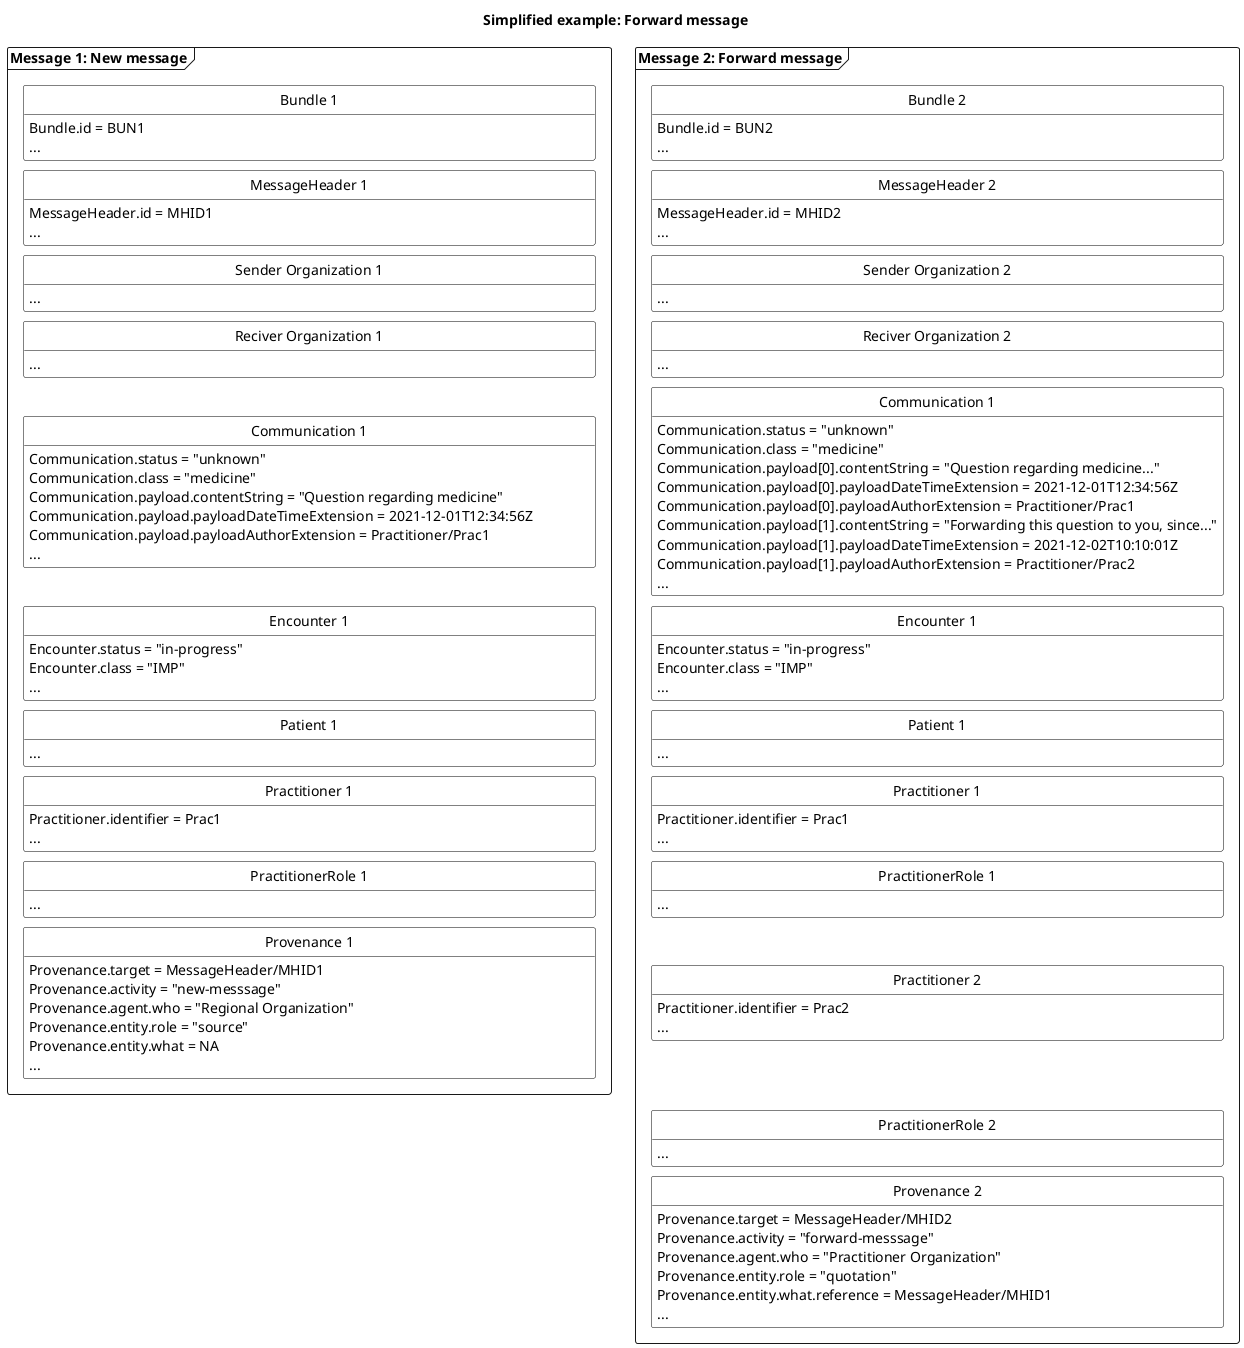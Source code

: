 @startuml CCForwardMessage

'layout
skinparam class {
    BackgroundColor White
    BorderColor Black
    ArrowColor Black
  }
hide circle
hide empty members
skinparam SameClassWidth true
skinparam Ranksep 10


'title
title Simplified example: Forward message

'Message 1: New message
package "Message 1: New message" as new <<Frame>>{
    class "Bundle 1" as newB {
        Bundle.id = BUN1
        ...
    }
    class "MessageHeader 1" as newMH{
        MessageHeader.id = MHID1
        ...
    }
    class "Sender Organization 1" as newSOrg{
        ...
    }
    class "Reciver Organization 1" as newROrg{
        ...
    }
    class "Communication 1" as newCom{
        Communication.status = "unknown"
        Communication.class = "medicine"
        Communication.payload.contentString = "Question regarding medicine"
        Communication.payload.payloadDateTimeExtension = 2021-12-01T12:34:56Z
        Communication.payload.payloadAuthorExtension = Practitioner/Prac1
        ...
    }
    class "Encounter 1" as newENC{
        Encounter.status = "in-progress"
        Encounter.class = "IMP"
        ...
    }
    class "Patient 1" as newPT{
        ...
    }
    class "Practitioner 1" as newPrac{
        Practitioner.identifier = Prac1
        ...
    }
    class "PractitionerRole 1" as newPracR{
        ...
    }
    class "Provenance 1" as newPRO{
        Provenance.target = MessageHeader/MHID1
        Provenance.activity = "new-messsage"
        Provenance.agent.who = "Regional Organization"
        Provenance.entity.role = "source"
        Provenance.entity.what = NA
        ...
    }

newB -[hidden]- newMH
newMH -[hidden]- newSOrg
newSOrg-[hidden]-newROrg
newROrg-[hidden]-newCom
newCom -[hidden]- newENC
newENC-[hidden]-newPT
newPT-[hidden]-newPrac
newPrac-[hidden]-newPracR
newPracR-[hidden]-newPRO



}

'Message 2: Forward message
package "Message 2: Forward message" as forward <<Frame>>{
    class "Bundle 2" as forwardB {
        Bundle.id = BUN2
        ...
    }
    class "MessageHeader 2" as forwardMH{
        MessageHeader.id = MHID2
        ...
    }
    class "Sender Organization 2" as forwardSOrg{
        ...
    }
    class "Reciver Organization 2" as forwardROrg{
        ...
    }
    class "Communication 1" as newforwardCom{
        Communication.status = "unknown"
        Communication.class = "medicine"
        Communication.payload[0].contentString = "Question regarding medicine..."
        Communication.payload[0].payloadDateTimeExtension = 2021-12-01T12:34:56Z
        Communication.payload[0].payloadAuthorExtension = Practitioner/Prac1
        Communication.payload[1].contentString = "Forwarding this question to you, since..."
        Communication.payload[1].payloadDateTimeExtension = 2021-12-02T10:10:01Z
        Communication.payload[1].payloadAuthorExtension = Practitioner/Prac2
        ...
    }
    class "Encounter 1" as newforwardENC{
        Encounter.status = "in-progress"
        Encounter.class = "IMP"
        ...
    }
    class "Patient 1" as newforwardPT{
        ...
    }
    class "Practitioner 1" as newforwardPrac{
        Practitioner.identifier = Prac1
        ...
    }
    class "PractitionerRole 1" as newforwardPracR{
        ...
    }
    class "Practitioner 2" as forwardPrac{
        Practitioner.identifier = Prac2
        ...
    }
    class "PractitionerRole 2" as forwardPracR{
        ...
    }    
    class "Provenance 2" as forwardPRO{
        Provenance.target = MessageHeader/MHID2
        Provenance.activity = "forward-messsage"
        Provenance.agent.who = "Practitioner Organization"
        Provenance.entity.role = "quotation"
        Provenance.entity.what.reference = MessageHeader/MHID1
        ...
    }

forwardB -[hidden]- forwardMH
forwardMH -[hidden]- forwardSOrg
forwardSOrg-[hidden]-forwardROrg
forwardROrg-[hidden]-newforwardCom
newforwardCom -[hidden]- newforwardENC
newforwardENC-[hidden]-newforwardPT
newforwardPT-[hidden]-newforwardPrac
newforwardPrac-[hidden]-newforwardPracR
newforwardPracR-[hidden]-forwardPrac
forwardPrac-[hidden]-forwardPracR
forwardPracR-[hidden]-forwardPRO



}

' pile mellem de to beskeder
' admit --> finished


@enduml






